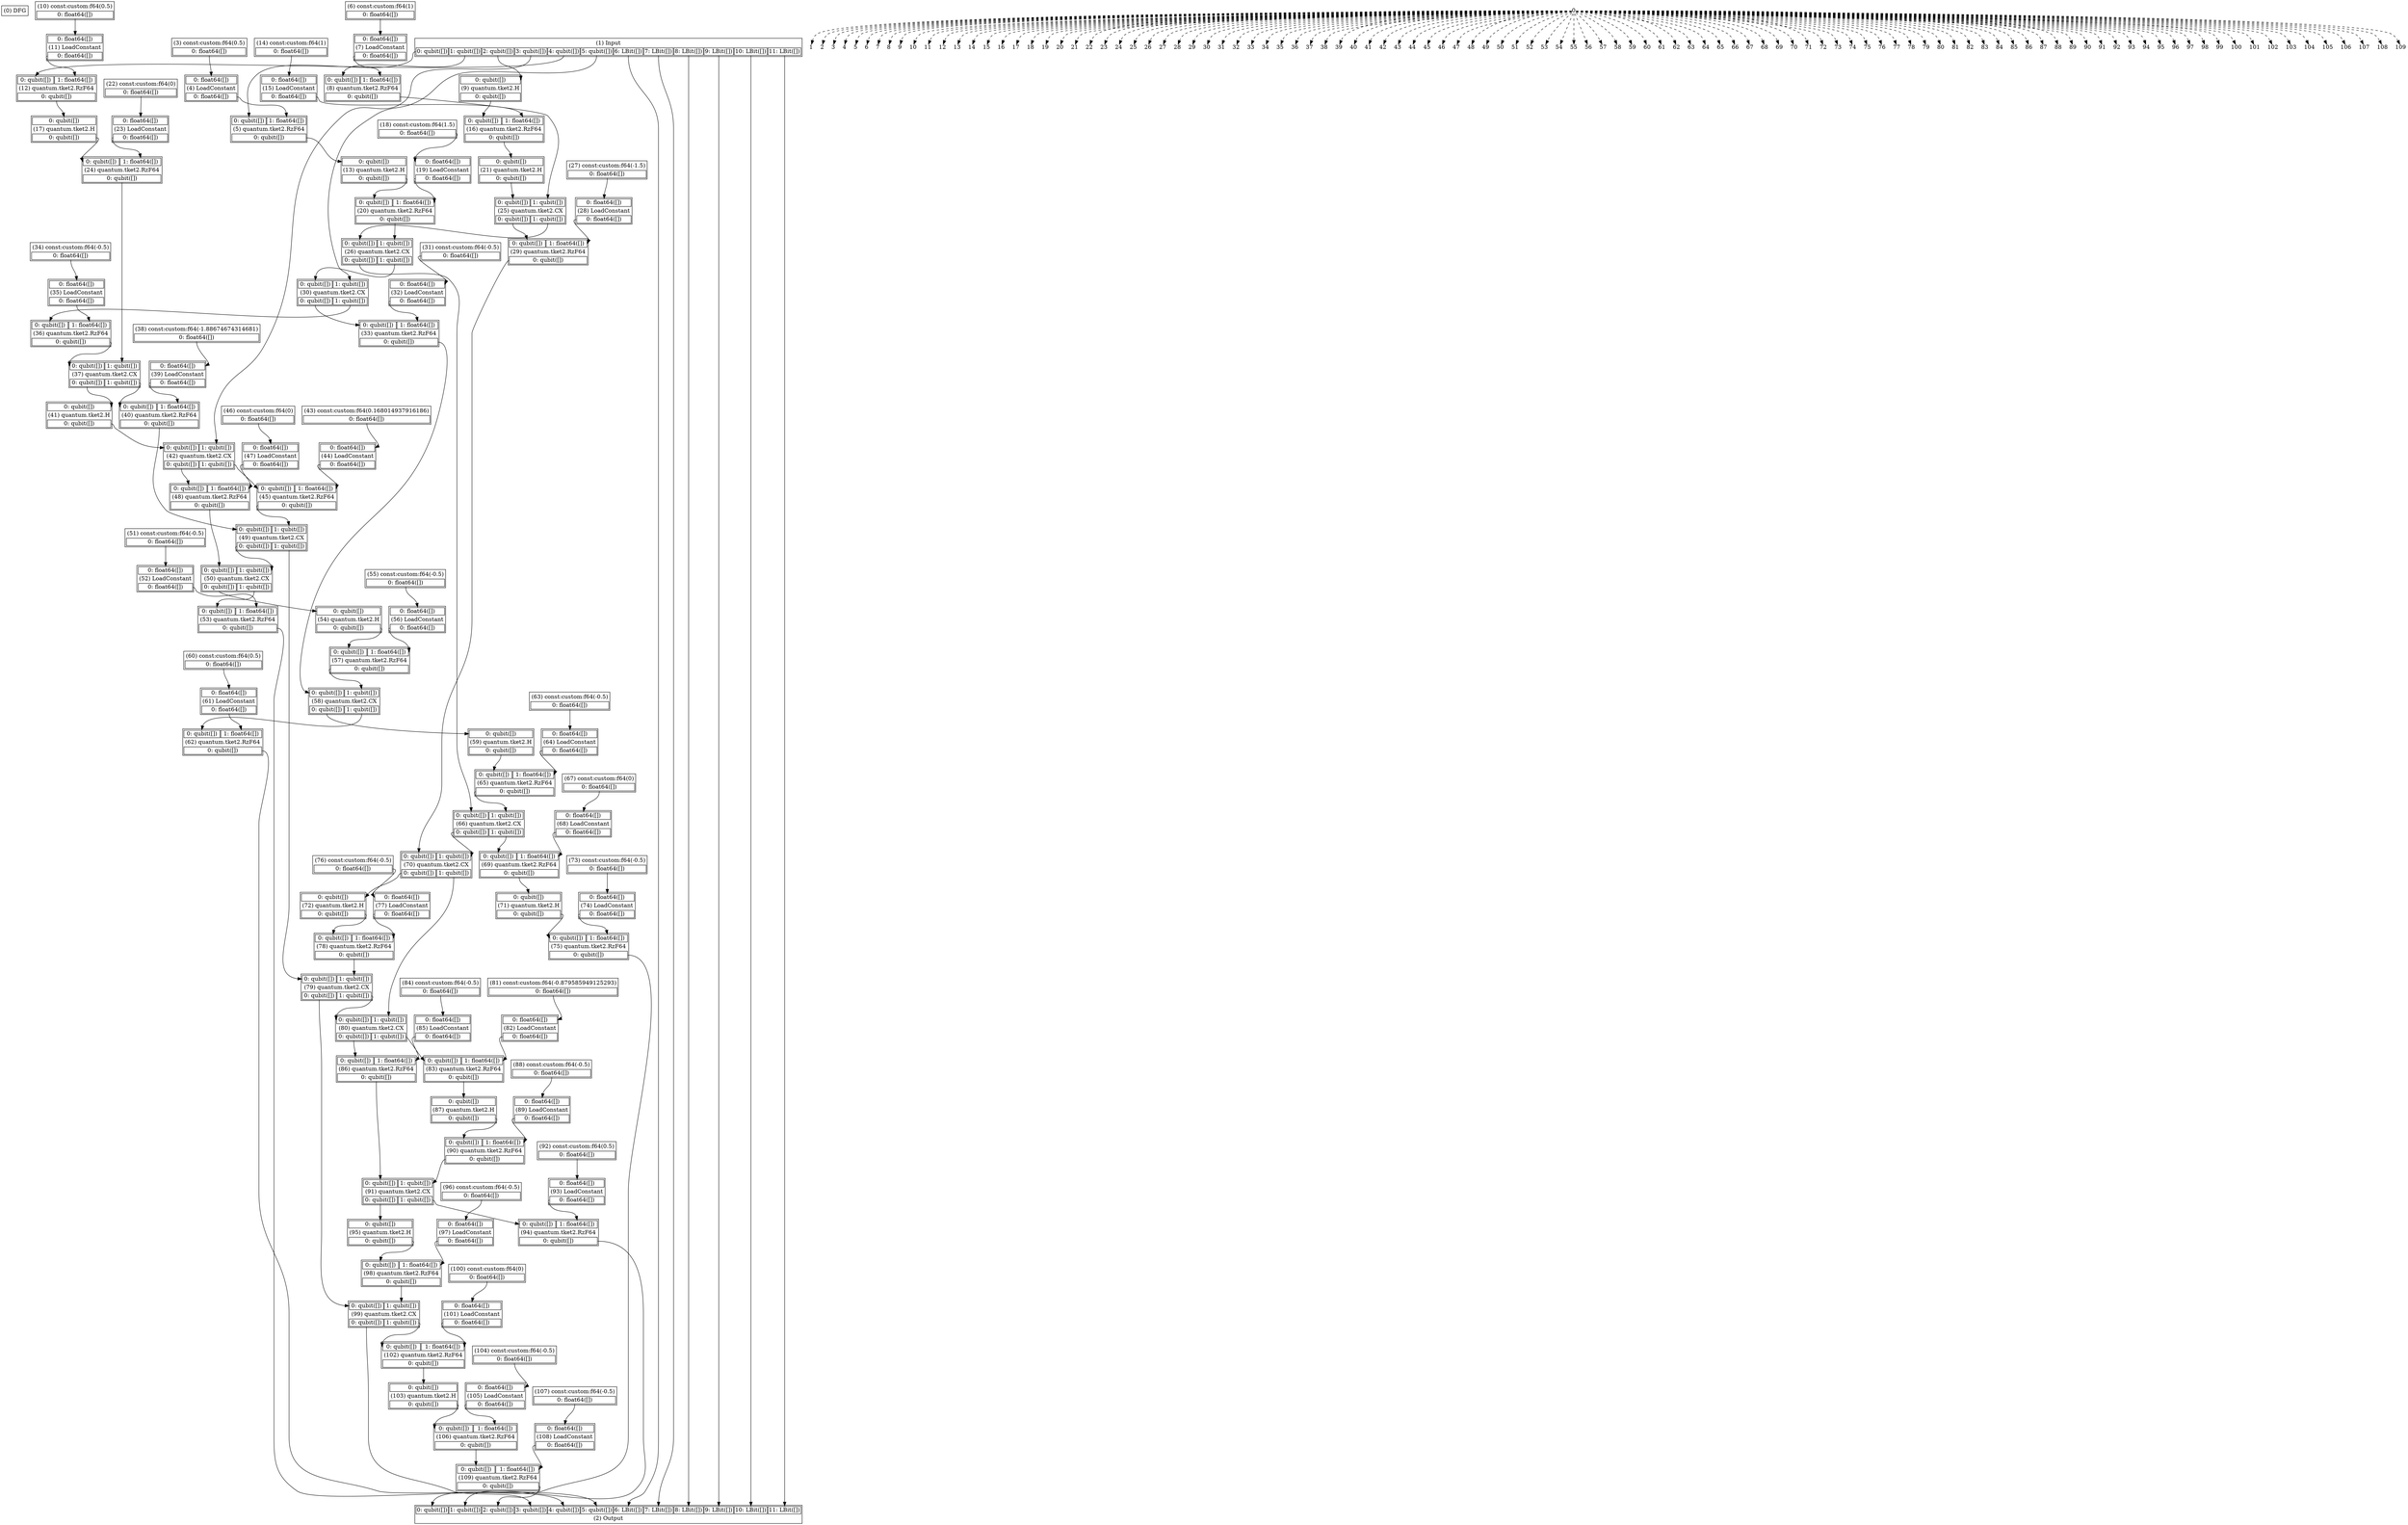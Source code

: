 digraph {
0 [shape=plain label=<<table border="1"><tr><td align="text" border="0" colspan="1">(0) DFG</td></tr></table>>]
1 [shape=plain label=<<table border="1"><tr><td align="text" border="0" colspan="12">(1) Input</td></tr><tr><td port="out0" align="text" colspan="1" cellpadding="1" >0: qubit([])</td><td port="out1" align="text" colspan="1" cellpadding="1" >1: qubit([])</td><td port="out2" align="text" colspan="1" cellpadding="1" >2: qubit([])</td><td port="out3" align="text" colspan="1" cellpadding="1" >3: qubit([])</td><td port="out4" align="text" colspan="1" cellpadding="1" >4: qubit([])</td><td port="out5" align="text" colspan="1" cellpadding="1" >5: qubit([])</td><td port="out6" align="text" colspan="1" cellpadding="1" >6: LBit([])</td><td port="out7" align="text" colspan="1" cellpadding="1" >7: LBit([])</td><td port="out8" align="text" colspan="1" cellpadding="1" >8: LBit([])</td><td port="out9" align="text" colspan="1" cellpadding="1" >9: LBit([])</td><td port="out10" align="text" colspan="1" cellpadding="1" >10: LBit([])</td><td port="out11" align="text" colspan="1" cellpadding="1" >11: LBit([])</td></tr></table>>]
1:out0 -> 5:in0 [style=""]
1:out1 -> 8:in0 [style=""]
1:out2 -> 9:in0 [style=""]
1:out3 -> 42:in1 [style=""]
1:out4 -> 12:in0 [style=""]
1:out5 -> 30:in1 [style=""]
1:out6 -> 2:in6 [style=""]
1:out7 -> 2:in7 [style=""]
1:out8 -> 2:in8 [style=""]
1:out9 -> 2:in9 [style=""]
1:out10 -> 2:in10 [style=""]
1:out11 -> 2:in11 [style=""]
2 [shape=plain label=<<table border="1"><tr><td port="in0" align="text" colspan="1" cellpadding="1" >0: qubit([])</td><td port="in1" align="text" colspan="1" cellpadding="1" >1: qubit([])</td><td port="in2" align="text" colspan="1" cellpadding="1" >2: qubit([])</td><td port="in3" align="text" colspan="1" cellpadding="1" >3: qubit([])</td><td port="in4" align="text" colspan="1" cellpadding="1" >4: qubit([])</td><td port="in5" align="text" colspan="1" cellpadding="1" >5: qubit([])</td><td port="in6" align="text" colspan="1" cellpadding="1" >6: LBit([])</td><td port="in7" align="text" colspan="1" cellpadding="1" >7: LBit([])</td><td port="in8" align="text" colspan="1" cellpadding="1" >8: LBit([])</td><td port="in9" align="text" colspan="1" cellpadding="1" >9: LBit([])</td><td port="in10" align="text" colspan="1" cellpadding="1" >10: LBit([])</td><td port="in11" align="text" colspan="1" cellpadding="1" >11: LBit([])</td></tr><tr><td align="text" border="0" colspan="12">(2) Output</td></tr></table>>]
3 [shape=plain label=<<table border="1"><tr><td align="text" border="0" colspan="1">(3) const:custom:f64(0.5)</td></tr><tr><td port="out0" align="text" colspan="1" cellpadding="1" >0: float64([])</td></tr></table>>]
3:out0 -> 4:in0 [style=""]
4 [shape=plain label=<<table border="1"><tr><td port="in0" align="text" colspan="1" cellpadding="1" >0: float64([])</td></tr><tr><td align="text" border="0" colspan="1">(4) LoadConstant</td></tr><tr><td port="out0" align="text" colspan="1" cellpadding="1" >0: float64([])</td></tr></table>>]
4:out0 -> 5:in1 [style=""]
5 [shape=plain label=<<table border="1"><tr><td port="in0" align="text" colspan="1" cellpadding="1" >0: qubit([])</td><td port="in1" align="text" colspan="1" cellpadding="1" >1: float64([])</td></tr><tr><td align="text" border="0" colspan="2">(5) quantum.tket2.RzF64</td></tr><tr><td port="out0" align="text" colspan="2" cellpadding="1" >0: qubit([])</td></tr></table>>]
5:out0 -> 13:in0 [style=""]
6 [shape=plain label=<<table border="1"><tr><td align="text" border="0" colspan="1">(6) const:custom:f64(1)</td></tr><tr><td port="out0" align="text" colspan="1" cellpadding="1" >0: float64([])</td></tr></table>>]
6:out0 -> 7:in0 [style=""]
7 [shape=plain label=<<table border="1"><tr><td port="in0" align="text" colspan="1" cellpadding="1" >0: float64([])</td></tr><tr><td align="text" border="0" colspan="1">(7) LoadConstant</td></tr><tr><td port="out0" align="text" colspan="1" cellpadding="1" >0: float64([])</td></tr></table>>]
7:out0 -> 8:in1 [style=""]
8 [shape=plain label=<<table border="1"><tr><td port="in0" align="text" colspan="1" cellpadding="1" >0: qubit([])</td><td port="in1" align="text" colspan="1" cellpadding="1" >1: float64([])</td></tr><tr><td align="text" border="0" colspan="2">(8) quantum.tket2.RzF64</td></tr><tr><td port="out0" align="text" colspan="2" cellpadding="1" >0: qubit([])</td></tr></table>>]
8:out0 -> 25:in1 [style=""]
9 [shape=plain label=<<table border="1"><tr><td port="in0" align="text" colspan="1" cellpadding="1" >0: qubit([])</td></tr><tr><td align="text" border="0" colspan="1">(9) quantum.tket2.H</td></tr><tr><td port="out0" align="text" colspan="1" cellpadding="1" >0: qubit([])</td></tr></table>>]
9:out0 -> 16:in0 [style=""]
10 [shape=plain label=<<table border="1"><tr><td align="text" border="0" colspan="1">(10) const:custom:f64(0.5)</td></tr><tr><td port="out0" align="text" colspan="1" cellpadding="1" >0: float64([])</td></tr></table>>]
10:out0 -> 11:in0 [style=""]
11 [shape=plain label=<<table border="1"><tr><td port="in0" align="text" colspan="1" cellpadding="1" >0: float64([])</td></tr><tr><td align="text" border="0" colspan="1">(11) LoadConstant</td></tr><tr><td port="out0" align="text" colspan="1" cellpadding="1" >0: float64([])</td></tr></table>>]
11:out0 -> 12:in1 [style=""]
12 [shape=plain label=<<table border="1"><tr><td port="in0" align="text" colspan="1" cellpadding="1" >0: qubit([])</td><td port="in1" align="text" colspan="1" cellpadding="1" >1: float64([])</td></tr><tr><td align="text" border="0" colspan="2">(12) quantum.tket2.RzF64</td></tr><tr><td port="out0" align="text" colspan="2" cellpadding="1" >0: qubit([])</td></tr></table>>]
12:out0 -> 17:in0 [style=""]
13 [shape=plain label=<<table border="1"><tr><td port="in0" align="text" colspan="1" cellpadding="1" >0: qubit([])</td></tr><tr><td align="text" border="0" colspan="1">(13) quantum.tket2.H</td></tr><tr><td port="out0" align="text" colspan="1" cellpadding="1" >0: qubit([])</td></tr></table>>]
13:out0 -> 20:in0 [style=""]
14 [shape=plain label=<<table border="1"><tr><td align="text" border="0" colspan="1">(14) const:custom:f64(1)</td></tr><tr><td port="out0" align="text" colspan="1" cellpadding="1" >0: float64([])</td></tr></table>>]
14:out0 -> 15:in0 [style=""]
15 [shape=plain label=<<table border="1"><tr><td port="in0" align="text" colspan="1" cellpadding="1" >0: float64([])</td></tr><tr><td align="text" border="0" colspan="1">(15) LoadConstant</td></tr><tr><td port="out0" align="text" colspan="1" cellpadding="1" >0: float64([])</td></tr></table>>]
15:out0 -> 16:in1 [style=""]
16 [shape=plain label=<<table border="1"><tr><td port="in0" align="text" colspan="1" cellpadding="1" >0: qubit([])</td><td port="in1" align="text" colspan="1" cellpadding="1" >1: float64([])</td></tr><tr><td align="text" border="0" colspan="2">(16) quantum.tket2.RzF64</td></tr><tr><td port="out0" align="text" colspan="2" cellpadding="1" >0: qubit([])</td></tr></table>>]
16:out0 -> 21:in0 [style=""]
17 [shape=plain label=<<table border="1"><tr><td port="in0" align="text" colspan="1" cellpadding="1" >0: qubit([])</td></tr><tr><td align="text" border="0" colspan="1">(17) quantum.tket2.H</td></tr><tr><td port="out0" align="text" colspan="1" cellpadding="1" >0: qubit([])</td></tr></table>>]
17:out0 -> 24:in0 [style=""]
18 [shape=plain label=<<table border="1"><tr><td align="text" border="0" colspan="1">(18) const:custom:f64(1.5)</td></tr><tr><td port="out0" align="text" colspan="1" cellpadding="1" >0: float64([])</td></tr></table>>]
18:out0 -> 19:in0 [style=""]
19 [shape=plain label=<<table border="1"><tr><td port="in0" align="text" colspan="1" cellpadding="1" >0: float64([])</td></tr><tr><td align="text" border="0" colspan="1">(19) LoadConstant</td></tr><tr><td port="out0" align="text" colspan="1" cellpadding="1" >0: float64([])</td></tr></table>>]
19:out0 -> 20:in1 [style=""]
20 [shape=plain label=<<table border="1"><tr><td port="in0" align="text" colspan="1" cellpadding="1" >0: qubit([])</td><td port="in1" align="text" colspan="1" cellpadding="1" >1: float64([])</td></tr><tr><td align="text" border="0" colspan="2">(20) quantum.tket2.RzF64</td></tr><tr><td port="out0" align="text" colspan="2" cellpadding="1" >0: qubit([])</td></tr></table>>]
20:out0 -> 26:in1 [style=""]
21 [shape=plain label=<<table border="1"><tr><td port="in0" align="text" colspan="1" cellpadding="1" >0: qubit([])</td></tr><tr><td align="text" border="0" colspan="1">(21) quantum.tket2.H</td></tr><tr><td port="out0" align="text" colspan="1" cellpadding="1" >0: qubit([])</td></tr></table>>]
21:out0 -> 25:in0 [style=""]
22 [shape=plain label=<<table border="1"><tr><td align="text" border="0" colspan="1">(22) const:custom:f64(0)</td></tr><tr><td port="out0" align="text" colspan="1" cellpadding="1" >0: float64([])</td></tr></table>>]
22:out0 -> 23:in0 [style=""]
23 [shape=plain label=<<table border="1"><tr><td port="in0" align="text" colspan="1" cellpadding="1" >0: float64([])</td></tr><tr><td align="text" border="0" colspan="1">(23) LoadConstant</td></tr><tr><td port="out0" align="text" colspan="1" cellpadding="1" >0: float64([])</td></tr></table>>]
23:out0 -> 24:in1 [style=""]
24 [shape=plain label=<<table border="1"><tr><td port="in0" align="text" colspan="1" cellpadding="1" >0: qubit([])</td><td port="in1" align="text" colspan="1" cellpadding="1" >1: float64([])</td></tr><tr><td align="text" border="0" colspan="2">(24) quantum.tket2.RzF64</td></tr><tr><td port="out0" align="text" colspan="2" cellpadding="1" >0: qubit([])</td></tr></table>>]
24:out0 -> 37:in1 [style=""]
25 [shape=plain label=<<table border="1"><tr><td port="in0" align="text" colspan="2" cellpadding="1" >0: qubit([])</td><td port="in1" align="text" colspan="2" cellpadding="1" >1: qubit([])</td></tr><tr><td align="text" border="0" colspan="4">(25) quantum.tket2.CX</td></tr><tr><td port="out0" align="text" colspan="2" cellpadding="1" >0: qubit([])</td><td port="out1" align="text" colspan="2" cellpadding="1" >1: qubit([])</td></tr></table>>]
25:out0 -> 29:in0 [style=""]
25:out1 -> 26:in0 [style=""]
26 [shape=plain label=<<table border="1"><tr><td port="in0" align="text" colspan="2" cellpadding="1" >0: qubit([])</td><td port="in1" align="text" colspan="2" cellpadding="1" >1: qubit([])</td></tr><tr><td align="text" border="0" colspan="4">(26) quantum.tket2.CX</td></tr><tr><td port="out0" align="text" colspan="2" cellpadding="1" >0: qubit([])</td><td port="out1" align="text" colspan="2" cellpadding="1" >1: qubit([])</td></tr></table>>]
26:out0 -> 66:in0 [style=""]
26:out1 -> 30:in0 [style=""]
27 [shape=plain label=<<table border="1"><tr><td align="text" border="0" colspan="1">(27) const:custom:f64(-1.5)</td></tr><tr><td port="out0" align="text" colspan="1" cellpadding="1" >0: float64([])</td></tr></table>>]
27:out0 -> 28:in0 [style=""]
28 [shape=plain label=<<table border="1"><tr><td port="in0" align="text" colspan="1" cellpadding="1" >0: float64([])</td></tr><tr><td align="text" border="0" colspan="1">(28) LoadConstant</td></tr><tr><td port="out0" align="text" colspan="1" cellpadding="1" >0: float64([])</td></tr></table>>]
28:out0 -> 29:in1 [style=""]
29 [shape=plain label=<<table border="1"><tr><td port="in0" align="text" colspan="1" cellpadding="1" >0: qubit([])</td><td port="in1" align="text" colspan="1" cellpadding="1" >1: float64([])</td></tr><tr><td align="text" border="0" colspan="2">(29) quantum.tket2.RzF64</td></tr><tr><td port="out0" align="text" colspan="2" cellpadding="1" >0: qubit([])</td></tr></table>>]
29:out0 -> 70:in0 [style=""]
30 [shape=plain label=<<table border="1"><tr><td port="in0" align="text" colspan="2" cellpadding="1" >0: qubit([])</td><td port="in1" align="text" colspan="2" cellpadding="1" >1: qubit([])</td></tr><tr><td align="text" border="0" colspan="4">(30) quantum.tket2.CX</td></tr><tr><td port="out0" align="text" colspan="2" cellpadding="1" >0: qubit([])</td><td port="out1" align="text" colspan="2" cellpadding="1" >1: qubit([])</td></tr></table>>]
30:out0 -> 33:in0 [style=""]
30:out1 -> 36:in0 [style=""]
31 [shape=plain label=<<table border="1"><tr><td align="text" border="0" colspan="1">(31) const:custom:f64(-0.5)</td></tr><tr><td port="out0" align="text" colspan="1" cellpadding="1" >0: float64([])</td></tr></table>>]
31:out0 -> 32:in0 [style=""]
32 [shape=plain label=<<table border="1"><tr><td port="in0" align="text" colspan="1" cellpadding="1" >0: float64([])</td></tr><tr><td align="text" border="0" colspan="1">(32) LoadConstant</td></tr><tr><td port="out0" align="text" colspan="1" cellpadding="1" >0: float64([])</td></tr></table>>]
32:out0 -> 33:in1 [style=""]
33 [shape=plain label=<<table border="1"><tr><td port="in0" align="text" colspan="1" cellpadding="1" >0: qubit([])</td><td port="in1" align="text" colspan="1" cellpadding="1" >1: float64([])</td></tr><tr><td align="text" border="0" colspan="2">(33) quantum.tket2.RzF64</td></tr><tr><td port="out0" align="text" colspan="2" cellpadding="1" >0: qubit([])</td></tr></table>>]
33:out0 -> 58:in0 [style=""]
34 [shape=plain label=<<table border="1"><tr><td align="text" border="0" colspan="1">(34) const:custom:f64(-0.5)</td></tr><tr><td port="out0" align="text" colspan="1" cellpadding="1" >0: float64([])</td></tr></table>>]
34:out0 -> 35:in0 [style=""]
35 [shape=plain label=<<table border="1"><tr><td port="in0" align="text" colspan="1" cellpadding="1" >0: float64([])</td></tr><tr><td align="text" border="0" colspan="1">(35) LoadConstant</td></tr><tr><td port="out0" align="text" colspan="1" cellpadding="1" >0: float64([])</td></tr></table>>]
35:out0 -> 36:in1 [style=""]
36 [shape=plain label=<<table border="1"><tr><td port="in0" align="text" colspan="1" cellpadding="1" >0: qubit([])</td><td port="in1" align="text" colspan="1" cellpadding="1" >1: float64([])</td></tr><tr><td align="text" border="0" colspan="2">(36) quantum.tket2.RzF64</td></tr><tr><td port="out0" align="text" colspan="2" cellpadding="1" >0: qubit([])</td></tr></table>>]
36:out0 -> 37:in0 [style=""]
37 [shape=plain label=<<table border="1"><tr><td port="in0" align="text" colspan="2" cellpadding="1" >0: qubit([])</td><td port="in1" align="text" colspan="2" cellpadding="1" >1: qubit([])</td></tr><tr><td align="text" border="0" colspan="4">(37) quantum.tket2.CX</td></tr><tr><td port="out0" align="text" colspan="2" cellpadding="1" >0: qubit([])</td><td port="out1" align="text" colspan="2" cellpadding="1" >1: qubit([])</td></tr></table>>]
37:out0 -> 41:in0 [style=""]
37:out1 -> 40:in0 [style=""]
38 [shape=plain label=<<table border="1"><tr><td align="text" border="0" colspan="1">(38) const:custom:f64(-1.88674674314681)</td></tr><tr><td port="out0" align="text" colspan="1" cellpadding="1" >0: float64([])</td></tr></table>>]
38:out0 -> 39:in0 [style=""]
39 [shape=plain label=<<table border="1"><tr><td port="in0" align="text" colspan="1" cellpadding="1" >0: float64([])</td></tr><tr><td align="text" border="0" colspan="1">(39) LoadConstant</td></tr><tr><td port="out0" align="text" colspan="1" cellpadding="1" >0: float64([])</td></tr></table>>]
39:out0 -> 40:in1 [style=""]
40 [shape=plain label=<<table border="1"><tr><td port="in0" align="text" colspan="1" cellpadding="1" >0: qubit([])</td><td port="in1" align="text" colspan="1" cellpadding="1" >1: float64([])</td></tr><tr><td align="text" border="0" colspan="2">(40) quantum.tket2.RzF64</td></tr><tr><td port="out0" align="text" colspan="2" cellpadding="1" >0: qubit([])</td></tr></table>>]
40:out0 -> 49:in0 [style=""]
41 [shape=plain label=<<table border="1"><tr><td port="in0" align="text" colspan="1" cellpadding="1" >0: qubit([])</td></tr><tr><td align="text" border="0" colspan="1">(41) quantum.tket2.H</td></tr><tr><td port="out0" align="text" colspan="1" cellpadding="1" >0: qubit([])</td></tr></table>>]
41:out0 -> 42:in0 [style=""]
42 [shape=plain label=<<table border="1"><tr><td port="in0" align="text" colspan="2" cellpadding="1" >0: qubit([])</td><td port="in1" align="text" colspan="2" cellpadding="1" >1: qubit([])</td></tr><tr><td align="text" border="0" colspan="4">(42) quantum.tket2.CX</td></tr><tr><td port="out0" align="text" colspan="2" cellpadding="1" >0: qubit([])</td><td port="out1" align="text" colspan="2" cellpadding="1" >1: qubit([])</td></tr></table>>]
42:out0 -> 48:in0 [style=""]
42:out1 -> 45:in0 [style=""]
43 [shape=plain label=<<table border="1"><tr><td align="text" border="0" colspan="1">(43) const:custom:f64(0.168014937916186)</td></tr><tr><td port="out0" align="text" colspan="1" cellpadding="1" >0: float64([])</td></tr></table>>]
43:out0 -> 44:in0 [style=""]
44 [shape=plain label=<<table border="1"><tr><td port="in0" align="text" colspan="1" cellpadding="1" >0: float64([])</td></tr><tr><td align="text" border="0" colspan="1">(44) LoadConstant</td></tr><tr><td port="out0" align="text" colspan="1" cellpadding="1" >0: float64([])</td></tr></table>>]
44:out0 -> 45:in1 [style=""]
45 [shape=plain label=<<table border="1"><tr><td port="in0" align="text" colspan="1" cellpadding="1" >0: qubit([])</td><td port="in1" align="text" colspan="1" cellpadding="1" >1: float64([])</td></tr><tr><td align="text" border="0" colspan="2">(45) quantum.tket2.RzF64</td></tr><tr><td port="out0" align="text" colspan="2" cellpadding="1" >0: qubit([])</td></tr></table>>]
45:out0 -> 49:in1 [style=""]
46 [shape=plain label=<<table border="1"><tr><td align="text" border="0" colspan="1">(46) const:custom:f64(0)</td></tr><tr><td port="out0" align="text" colspan="1" cellpadding="1" >0: float64([])</td></tr></table>>]
46:out0 -> 47:in0 [style=""]
47 [shape=plain label=<<table border="1"><tr><td port="in0" align="text" colspan="1" cellpadding="1" >0: float64([])</td></tr><tr><td align="text" border="0" colspan="1">(47) LoadConstant</td></tr><tr><td port="out0" align="text" colspan="1" cellpadding="1" >0: float64([])</td></tr></table>>]
47:out0 -> 48:in1 [style=""]
48 [shape=plain label=<<table border="1"><tr><td port="in0" align="text" colspan="1" cellpadding="1" >0: qubit([])</td><td port="in1" align="text" colspan="1" cellpadding="1" >1: float64([])</td></tr><tr><td align="text" border="0" colspan="2">(48) quantum.tket2.RzF64</td></tr><tr><td port="out0" align="text" colspan="2" cellpadding="1" >0: qubit([])</td></tr></table>>]
48:out0 -> 50:in0 [style=""]
49 [shape=plain label=<<table border="1"><tr><td port="in0" align="text" colspan="2" cellpadding="1" >0: qubit([])</td><td port="in1" align="text" colspan="2" cellpadding="1" >1: qubit([])</td></tr><tr><td align="text" border="0" colspan="4">(49) quantum.tket2.CX</td></tr><tr><td port="out0" align="text" colspan="2" cellpadding="1" >0: qubit([])</td><td port="out1" align="text" colspan="2" cellpadding="1" >1: qubit([])</td></tr></table>>]
49:out0 -> 50:in1 [style=""]
49:out1 -> 79:in0 [style=""]
50 [shape=plain label=<<table border="1"><tr><td port="in0" align="text" colspan="2" cellpadding="1" >0: qubit([])</td><td port="in1" align="text" colspan="2" cellpadding="1" >1: qubit([])</td></tr><tr><td align="text" border="0" colspan="4">(50) quantum.tket2.CX</td></tr><tr><td port="out0" align="text" colspan="2" cellpadding="1" >0: qubit([])</td><td port="out1" align="text" colspan="2" cellpadding="1" >1: qubit([])</td></tr></table>>]
50:out0 -> 54:in0 [style=""]
50:out1 -> 53:in0 [style=""]
51 [shape=plain label=<<table border="1"><tr><td align="text" border="0" colspan="1">(51) const:custom:f64(-0.5)</td></tr><tr><td port="out0" align="text" colspan="1" cellpadding="1" >0: float64([])</td></tr></table>>]
51:out0 -> 52:in0 [style=""]
52 [shape=plain label=<<table border="1"><tr><td port="in0" align="text" colspan="1" cellpadding="1" >0: float64([])</td></tr><tr><td align="text" border="0" colspan="1">(52) LoadConstant</td></tr><tr><td port="out0" align="text" colspan="1" cellpadding="1" >0: float64([])</td></tr></table>>]
52:out0 -> 53:in1 [style=""]
53 [shape=plain label=<<table border="1"><tr><td port="in0" align="text" colspan="1" cellpadding="1" >0: qubit([])</td><td port="in1" align="text" colspan="1" cellpadding="1" >1: float64([])</td></tr><tr><td align="text" border="0" colspan="2">(53) quantum.tket2.RzF64</td></tr><tr><td port="out0" align="text" colspan="2" cellpadding="1" >0: qubit([])</td></tr></table>>]
53:out0 -> 2:in4 [style=""]
54 [shape=plain label=<<table border="1"><tr><td port="in0" align="text" colspan="1" cellpadding="1" >0: qubit([])</td></tr><tr><td align="text" border="0" colspan="1">(54) quantum.tket2.H</td></tr><tr><td port="out0" align="text" colspan="1" cellpadding="1" >0: qubit([])</td></tr></table>>]
54:out0 -> 57:in0 [style=""]
55 [shape=plain label=<<table border="1"><tr><td align="text" border="0" colspan="1">(55) const:custom:f64(-0.5)</td></tr><tr><td port="out0" align="text" colspan="1" cellpadding="1" >0: float64([])</td></tr></table>>]
55:out0 -> 56:in0 [style=""]
56 [shape=plain label=<<table border="1"><tr><td port="in0" align="text" colspan="1" cellpadding="1" >0: float64([])</td></tr><tr><td align="text" border="0" colspan="1">(56) LoadConstant</td></tr><tr><td port="out0" align="text" colspan="1" cellpadding="1" >0: float64([])</td></tr></table>>]
56:out0 -> 57:in1 [style=""]
57 [shape=plain label=<<table border="1"><tr><td port="in0" align="text" colspan="1" cellpadding="1" >0: qubit([])</td><td port="in1" align="text" colspan="1" cellpadding="1" >1: float64([])</td></tr><tr><td align="text" border="0" colspan="2">(57) quantum.tket2.RzF64</td></tr><tr><td port="out0" align="text" colspan="2" cellpadding="1" >0: qubit([])</td></tr></table>>]
57:out0 -> 58:in1 [style=""]
58 [shape=plain label=<<table border="1"><tr><td port="in0" align="text" colspan="2" cellpadding="1" >0: qubit([])</td><td port="in1" align="text" colspan="2" cellpadding="1" >1: qubit([])</td></tr><tr><td align="text" border="0" colspan="4">(58) quantum.tket2.CX</td></tr><tr><td port="out0" align="text" colspan="2" cellpadding="1" >0: qubit([])</td><td port="out1" align="text" colspan="2" cellpadding="1" >1: qubit([])</td></tr></table>>]
58:out0 -> 59:in0 [style=""]
58:out1 -> 62:in0 [style=""]
59 [shape=plain label=<<table border="1"><tr><td port="in0" align="text" colspan="1" cellpadding="1" >0: qubit([])</td></tr><tr><td align="text" border="0" colspan="1">(59) quantum.tket2.H</td></tr><tr><td port="out0" align="text" colspan="1" cellpadding="1" >0: qubit([])</td></tr></table>>]
59:out0 -> 65:in0 [style=""]
60 [shape=plain label=<<table border="1"><tr><td align="text" border="0" colspan="1">(60) const:custom:f64(0.5)</td></tr><tr><td port="out0" align="text" colspan="1" cellpadding="1" >0: float64([])</td></tr></table>>]
60:out0 -> 61:in0 [style=""]
61 [shape=plain label=<<table border="1"><tr><td port="in0" align="text" colspan="1" cellpadding="1" >0: float64([])</td></tr><tr><td align="text" border="0" colspan="1">(61) LoadConstant</td></tr><tr><td port="out0" align="text" colspan="1" cellpadding="1" >0: float64([])</td></tr></table>>]
61:out0 -> 62:in1 [style=""]
62 [shape=plain label=<<table border="1"><tr><td port="in0" align="text" colspan="1" cellpadding="1" >0: qubit([])</td><td port="in1" align="text" colspan="1" cellpadding="1" >1: float64([])</td></tr><tr><td align="text" border="0" colspan="2">(62) quantum.tket2.RzF64</td></tr><tr><td port="out0" align="text" colspan="2" cellpadding="1" >0: qubit([])</td></tr></table>>]
62:out0 -> 2:in5 [style=""]
63 [shape=plain label=<<table border="1"><tr><td align="text" border="0" colspan="1">(63) const:custom:f64(-0.5)</td></tr><tr><td port="out0" align="text" colspan="1" cellpadding="1" >0: float64([])</td></tr></table>>]
63:out0 -> 64:in0 [style=""]
64 [shape=plain label=<<table border="1"><tr><td port="in0" align="text" colspan="1" cellpadding="1" >0: float64([])</td></tr><tr><td align="text" border="0" colspan="1">(64) LoadConstant</td></tr><tr><td port="out0" align="text" colspan="1" cellpadding="1" >0: float64([])</td></tr></table>>]
64:out0 -> 65:in1 [style=""]
65 [shape=plain label=<<table border="1"><tr><td port="in0" align="text" colspan="1" cellpadding="1" >0: qubit([])</td><td port="in1" align="text" colspan="1" cellpadding="1" >1: float64([])</td></tr><tr><td align="text" border="0" colspan="2">(65) quantum.tket2.RzF64</td></tr><tr><td port="out0" align="text" colspan="2" cellpadding="1" >0: qubit([])</td></tr></table>>]
65:out0 -> 66:in1 [style=""]
66 [shape=plain label=<<table border="1"><tr><td port="in0" align="text" colspan="2" cellpadding="1" >0: qubit([])</td><td port="in1" align="text" colspan="2" cellpadding="1" >1: qubit([])</td></tr><tr><td align="text" border="0" colspan="4">(66) quantum.tket2.CX</td></tr><tr><td port="out0" align="text" colspan="2" cellpadding="1" >0: qubit([])</td><td port="out1" align="text" colspan="2" cellpadding="1" >1: qubit([])</td></tr></table>>]
66:out0 -> 70:in1 [style=""]
66:out1 -> 69:in0 [style=""]
67 [shape=plain label=<<table border="1"><tr><td align="text" border="0" colspan="1">(67) const:custom:f64(0)</td></tr><tr><td port="out0" align="text" colspan="1" cellpadding="1" >0: float64([])</td></tr></table>>]
67:out0 -> 68:in0 [style=""]
68 [shape=plain label=<<table border="1"><tr><td port="in0" align="text" colspan="1" cellpadding="1" >0: float64([])</td></tr><tr><td align="text" border="0" colspan="1">(68) LoadConstant</td></tr><tr><td port="out0" align="text" colspan="1" cellpadding="1" >0: float64([])</td></tr></table>>]
68:out0 -> 69:in1 [style=""]
69 [shape=plain label=<<table border="1"><tr><td port="in0" align="text" colspan="1" cellpadding="1" >0: qubit([])</td><td port="in1" align="text" colspan="1" cellpadding="1" >1: float64([])</td></tr><tr><td align="text" border="0" colspan="2">(69) quantum.tket2.RzF64</td></tr><tr><td port="out0" align="text" colspan="2" cellpadding="1" >0: qubit([])</td></tr></table>>]
69:out0 -> 71:in0 [style=""]
70 [shape=plain label=<<table border="1"><tr><td port="in0" align="text" colspan="2" cellpadding="1" >0: qubit([])</td><td port="in1" align="text" colspan="2" cellpadding="1" >1: qubit([])</td></tr><tr><td align="text" border="0" colspan="4">(70) quantum.tket2.CX</td></tr><tr><td port="out0" align="text" colspan="2" cellpadding="1" >0: qubit([])</td><td port="out1" align="text" colspan="2" cellpadding="1" >1: qubit([])</td></tr></table>>]
70:out0 -> 72:in0 [style=""]
70:out1 -> 80:in1 [style=""]
71 [shape=plain label=<<table border="1"><tr><td port="in0" align="text" colspan="1" cellpadding="1" >0: qubit([])</td></tr><tr><td align="text" border="0" colspan="1">(71) quantum.tket2.H</td></tr><tr><td port="out0" align="text" colspan="1" cellpadding="1" >0: qubit([])</td></tr></table>>]
71:out0 -> 75:in0 [style=""]
72 [shape=plain label=<<table border="1"><tr><td port="in0" align="text" colspan="1" cellpadding="1" >0: qubit([])</td></tr><tr><td align="text" border="0" colspan="1">(72) quantum.tket2.H</td></tr><tr><td port="out0" align="text" colspan="1" cellpadding="1" >0: qubit([])</td></tr></table>>]
72:out0 -> 78:in0 [style=""]
73 [shape=plain label=<<table border="1"><tr><td align="text" border="0" colspan="1">(73) const:custom:f64(-0.5)</td></tr><tr><td port="out0" align="text" colspan="1" cellpadding="1" >0: float64([])</td></tr></table>>]
73:out0 -> 74:in0 [style=""]
74 [shape=plain label=<<table border="1"><tr><td port="in0" align="text" colspan="1" cellpadding="1" >0: float64([])</td></tr><tr><td align="text" border="0" colspan="1">(74) LoadConstant</td></tr><tr><td port="out0" align="text" colspan="1" cellpadding="1" >0: float64([])</td></tr></table>>]
74:out0 -> 75:in1 [style=""]
75 [shape=plain label=<<table border="1"><tr><td port="in0" align="text" colspan="1" cellpadding="1" >0: qubit([])</td><td port="in1" align="text" colspan="1" cellpadding="1" >1: float64([])</td></tr><tr><td align="text" border="0" colspan="2">(75) quantum.tket2.RzF64</td></tr><tr><td port="out0" align="text" colspan="2" cellpadding="1" >0: qubit([])</td></tr></table>>]
75:out0 -> 2:in0 [style=""]
76 [shape=plain label=<<table border="1"><tr><td align="text" border="0" colspan="1">(76) const:custom:f64(-0.5)</td></tr><tr><td port="out0" align="text" colspan="1" cellpadding="1" >0: float64([])</td></tr></table>>]
76:out0 -> 77:in0 [style=""]
77 [shape=plain label=<<table border="1"><tr><td port="in0" align="text" colspan="1" cellpadding="1" >0: float64([])</td></tr><tr><td align="text" border="0" colspan="1">(77) LoadConstant</td></tr><tr><td port="out0" align="text" colspan="1" cellpadding="1" >0: float64([])</td></tr></table>>]
77:out0 -> 78:in1 [style=""]
78 [shape=plain label=<<table border="1"><tr><td port="in0" align="text" colspan="1" cellpadding="1" >0: qubit([])</td><td port="in1" align="text" colspan="1" cellpadding="1" >1: float64([])</td></tr><tr><td align="text" border="0" colspan="2">(78) quantum.tket2.RzF64</td></tr><tr><td port="out0" align="text" colspan="2" cellpadding="1" >0: qubit([])</td></tr></table>>]
78:out0 -> 79:in1 [style=""]
79 [shape=plain label=<<table border="1"><tr><td port="in0" align="text" colspan="2" cellpadding="1" >0: qubit([])</td><td port="in1" align="text" colspan="2" cellpadding="1" >1: qubit([])</td></tr><tr><td align="text" border="0" colspan="4">(79) quantum.tket2.CX</td></tr><tr><td port="out0" align="text" colspan="2" cellpadding="1" >0: qubit([])</td><td port="out1" align="text" colspan="2" cellpadding="1" >1: qubit([])</td></tr></table>>]
79:out0 -> 99:in0 [style=""]
79:out1 -> 80:in0 [style=""]
80 [shape=plain label=<<table border="1"><tr><td port="in0" align="text" colspan="2" cellpadding="1" >0: qubit([])</td><td port="in1" align="text" colspan="2" cellpadding="1" >1: qubit([])</td></tr><tr><td align="text" border="0" colspan="4">(80) quantum.tket2.CX</td></tr><tr><td port="out0" align="text" colspan="2" cellpadding="1" >0: qubit([])</td><td port="out1" align="text" colspan="2" cellpadding="1" >1: qubit([])</td></tr></table>>]
80:out0 -> 86:in0 [style=""]
80:out1 -> 83:in0 [style=""]
81 [shape=plain label=<<table border="1"><tr><td align="text" border="0" colspan="1">(81) const:custom:f64(-0.879585949125293)</td></tr><tr><td port="out0" align="text" colspan="1" cellpadding="1" >0: float64([])</td></tr></table>>]
81:out0 -> 82:in0 [style=""]
82 [shape=plain label=<<table border="1"><tr><td port="in0" align="text" colspan="1" cellpadding="1" >0: float64([])</td></tr><tr><td align="text" border="0" colspan="1">(82) LoadConstant</td></tr><tr><td port="out0" align="text" colspan="1" cellpadding="1" >0: float64([])</td></tr></table>>]
82:out0 -> 83:in1 [style=""]
83 [shape=plain label=<<table border="1"><tr><td port="in0" align="text" colspan="1" cellpadding="1" >0: qubit([])</td><td port="in1" align="text" colspan="1" cellpadding="1" >1: float64([])</td></tr><tr><td align="text" border="0" colspan="2">(83) quantum.tket2.RzF64</td></tr><tr><td port="out0" align="text" colspan="2" cellpadding="1" >0: qubit([])</td></tr></table>>]
83:out0 -> 87:in0 [style=""]
84 [shape=plain label=<<table border="1"><tr><td align="text" border="0" colspan="1">(84) const:custom:f64(-0.5)</td></tr><tr><td port="out0" align="text" colspan="1" cellpadding="1" >0: float64([])</td></tr></table>>]
84:out0 -> 85:in0 [style=""]
85 [shape=plain label=<<table border="1"><tr><td port="in0" align="text" colspan="1" cellpadding="1" >0: float64([])</td></tr><tr><td align="text" border="0" colspan="1">(85) LoadConstant</td></tr><tr><td port="out0" align="text" colspan="1" cellpadding="1" >0: float64([])</td></tr></table>>]
85:out0 -> 86:in1 [style=""]
86 [shape=plain label=<<table border="1"><tr><td port="in0" align="text" colspan="1" cellpadding="1" >0: qubit([])</td><td port="in1" align="text" colspan="1" cellpadding="1" >1: float64([])</td></tr><tr><td align="text" border="0" colspan="2">(86) quantum.tket2.RzF64</td></tr><tr><td port="out0" align="text" colspan="2" cellpadding="1" >0: qubit([])</td></tr></table>>]
86:out0 -> 91:in0 [style=""]
87 [shape=plain label=<<table border="1"><tr><td port="in0" align="text" colspan="1" cellpadding="1" >0: qubit([])</td></tr><tr><td align="text" border="0" colspan="1">(87) quantum.tket2.H</td></tr><tr><td port="out0" align="text" colspan="1" cellpadding="1" >0: qubit([])</td></tr></table>>]
87:out0 -> 90:in0 [style=""]
88 [shape=plain label=<<table border="1"><tr><td align="text" border="0" colspan="1">(88) const:custom:f64(-0.5)</td></tr><tr><td port="out0" align="text" colspan="1" cellpadding="1" >0: float64([])</td></tr></table>>]
88:out0 -> 89:in0 [style=""]
89 [shape=plain label=<<table border="1"><tr><td port="in0" align="text" colspan="1" cellpadding="1" >0: float64([])</td></tr><tr><td align="text" border="0" colspan="1">(89) LoadConstant</td></tr><tr><td port="out0" align="text" colspan="1" cellpadding="1" >0: float64([])</td></tr></table>>]
89:out0 -> 90:in1 [style=""]
90 [shape=plain label=<<table border="1"><tr><td port="in0" align="text" colspan="1" cellpadding="1" >0: qubit([])</td><td port="in1" align="text" colspan="1" cellpadding="1" >1: float64([])</td></tr><tr><td align="text" border="0" colspan="2">(90) quantum.tket2.RzF64</td></tr><tr><td port="out0" align="text" colspan="2" cellpadding="1" >0: qubit([])</td></tr></table>>]
90:out0 -> 91:in1 [style=""]
91 [shape=plain label=<<table border="1"><tr><td port="in0" align="text" colspan="2" cellpadding="1" >0: qubit([])</td><td port="in1" align="text" colspan="2" cellpadding="1" >1: qubit([])</td></tr><tr><td align="text" border="0" colspan="4">(91) quantum.tket2.CX</td></tr><tr><td port="out0" align="text" colspan="2" cellpadding="1" >0: qubit([])</td><td port="out1" align="text" colspan="2" cellpadding="1" >1: qubit([])</td></tr></table>>]
91:out0 -> 95:in0 [style=""]
91:out1 -> 94:in0 [style=""]
92 [shape=plain label=<<table border="1"><tr><td align="text" border="0" colspan="1">(92) const:custom:f64(0.5)</td></tr><tr><td port="out0" align="text" colspan="1" cellpadding="1" >0: float64([])</td></tr></table>>]
92:out0 -> 93:in0 [style=""]
93 [shape=plain label=<<table border="1"><tr><td port="in0" align="text" colspan="1" cellpadding="1" >0: float64([])</td></tr><tr><td align="text" border="0" colspan="1">(93) LoadConstant</td></tr><tr><td port="out0" align="text" colspan="1" cellpadding="1" >0: float64([])</td></tr></table>>]
93:out0 -> 94:in1 [style=""]
94 [shape=plain label=<<table border="1"><tr><td port="in0" align="text" colspan="1" cellpadding="1" >0: qubit([])</td><td port="in1" align="text" colspan="1" cellpadding="1" >1: float64([])</td></tr><tr><td align="text" border="0" colspan="2">(94) quantum.tket2.RzF64</td></tr><tr><td port="out0" align="text" colspan="2" cellpadding="1" >0: qubit([])</td></tr></table>>]
94:out0 -> 2:in1 [style=""]
95 [shape=plain label=<<table border="1"><tr><td port="in0" align="text" colspan="1" cellpadding="1" >0: qubit([])</td></tr><tr><td align="text" border="0" colspan="1">(95) quantum.tket2.H</td></tr><tr><td port="out0" align="text" colspan="1" cellpadding="1" >0: qubit([])</td></tr></table>>]
95:out0 -> 98:in0 [style=""]
96 [shape=plain label=<<table border="1"><tr><td align="text" border="0" colspan="1">(96) const:custom:f64(-0.5)</td></tr><tr><td port="out0" align="text" colspan="1" cellpadding="1" >0: float64([])</td></tr></table>>]
96:out0 -> 97:in0 [style=""]
97 [shape=plain label=<<table border="1"><tr><td port="in0" align="text" colspan="1" cellpadding="1" >0: float64([])</td></tr><tr><td align="text" border="0" colspan="1">(97) LoadConstant</td></tr><tr><td port="out0" align="text" colspan="1" cellpadding="1" >0: float64([])</td></tr></table>>]
97:out0 -> 98:in1 [style=""]
98 [shape=plain label=<<table border="1"><tr><td port="in0" align="text" colspan="1" cellpadding="1" >0: qubit([])</td><td port="in1" align="text" colspan="1" cellpadding="1" >1: float64([])</td></tr><tr><td align="text" border="0" colspan="2">(98) quantum.tket2.RzF64</td></tr><tr><td port="out0" align="text" colspan="2" cellpadding="1" >0: qubit([])</td></tr></table>>]
98:out0 -> 99:in1 [style=""]
99 [shape=plain label=<<table border="1"><tr><td port="in0" align="text" colspan="2" cellpadding="1" >0: qubit([])</td><td port="in1" align="text" colspan="2" cellpadding="1" >1: qubit([])</td></tr><tr><td align="text" border="0" colspan="4">(99) quantum.tket2.CX</td></tr><tr><td port="out0" align="text" colspan="2" cellpadding="1" >0: qubit([])</td><td port="out1" align="text" colspan="2" cellpadding="1" >1: qubit([])</td></tr></table>>]
99:out0 -> 2:in3 [style=""]
99:out1 -> 102:in0 [style=""]
100 [shape=plain label=<<table border="1"><tr><td align="text" border="0" colspan="1">(100) const:custom:f64(0)</td></tr><tr><td port="out0" align="text" colspan="1" cellpadding="1" >0: float64([])</td></tr></table>>]
100:out0 -> 101:in0 [style=""]
101 [shape=plain label=<<table border="1"><tr><td port="in0" align="text" colspan="1" cellpadding="1" >0: float64([])</td></tr><tr><td align="text" border="0" colspan="1">(101) LoadConstant</td></tr><tr><td port="out0" align="text" colspan="1" cellpadding="1" >0: float64([])</td></tr></table>>]
101:out0 -> 102:in1 [style=""]
102 [shape=plain label=<<table border="1"><tr><td port="in0" align="text" colspan="1" cellpadding="1" >0: qubit([])</td><td port="in1" align="text" colspan="1" cellpadding="1" >1: float64([])</td></tr><tr><td align="text" border="0" colspan="2">(102) quantum.tket2.RzF64</td></tr><tr><td port="out0" align="text" colspan="2" cellpadding="1" >0: qubit([])</td></tr></table>>]
102:out0 -> 103:in0 [style=""]
103 [shape=plain label=<<table border="1"><tr><td port="in0" align="text" colspan="1" cellpadding="1" >0: qubit([])</td></tr><tr><td align="text" border="0" colspan="1">(103) quantum.tket2.H</td></tr><tr><td port="out0" align="text" colspan="1" cellpadding="1" >0: qubit([])</td></tr></table>>]
103:out0 -> 106:in0 [style=""]
104 [shape=plain label=<<table border="1"><tr><td align="text" border="0" colspan="1">(104) const:custom:f64(-0.5)</td></tr><tr><td port="out0" align="text" colspan="1" cellpadding="1" >0: float64([])</td></tr></table>>]
104:out0 -> 105:in0 [style=""]
105 [shape=plain label=<<table border="1"><tr><td port="in0" align="text" colspan="1" cellpadding="1" >0: float64([])</td></tr><tr><td align="text" border="0" colspan="1">(105) LoadConstant</td></tr><tr><td port="out0" align="text" colspan="1" cellpadding="1" >0: float64([])</td></tr></table>>]
105:out0 -> 106:in1 [style=""]
106 [shape=plain label=<<table border="1"><tr><td port="in0" align="text" colspan="1" cellpadding="1" >0: qubit([])</td><td port="in1" align="text" colspan="1" cellpadding="1" >1: float64([])</td></tr><tr><td align="text" border="0" colspan="2">(106) quantum.tket2.RzF64</td></tr><tr><td port="out0" align="text" colspan="2" cellpadding="1" >0: qubit([])</td></tr></table>>]
106:out0 -> 109:in0 [style=""]
107 [shape=plain label=<<table border="1"><tr><td align="text" border="0" colspan="1">(107) const:custom:f64(-0.5)</td></tr><tr><td port="out0" align="text" colspan="1" cellpadding="1" >0: float64([])</td></tr></table>>]
107:out0 -> 108:in0 [style=""]
108 [shape=plain label=<<table border="1"><tr><td port="in0" align="text" colspan="1" cellpadding="1" >0: float64([])</td></tr><tr><td align="text" border="0" colspan="1">(108) LoadConstant</td></tr><tr><td port="out0" align="text" colspan="1" cellpadding="1" >0: float64([])</td></tr></table>>]
108:out0 -> 109:in1 [style=""]
109 [shape=plain label=<<table border="1"><tr><td port="in0" align="text" colspan="1" cellpadding="1" >0: qubit([])</td><td port="in1" align="text" colspan="1" cellpadding="1" >1: float64([])</td></tr><tr><td align="text" border="0" colspan="2">(109) quantum.tket2.RzF64</td></tr><tr><td port="out0" align="text" colspan="2" cellpadding="1" >0: qubit([])</td></tr></table>>]
109:out0 -> 2:in2 [style=""]
hier0 [shape=plain label="0"]
hier0 -> hier1  [style = "dashed"] 
hier0 -> hier2  [style = "dashed"] 
hier0 -> hier3  [style = "dashed"] 
hier0 -> hier4  [style = "dashed"] 
hier0 -> hier5  [style = "dashed"] 
hier0 -> hier6  [style = "dashed"] 
hier0 -> hier7  [style = "dashed"] 
hier0 -> hier8  [style = "dashed"] 
hier0 -> hier9  [style = "dashed"] 
hier0 -> hier10  [style = "dashed"] 
hier0 -> hier11  [style = "dashed"] 
hier0 -> hier12  [style = "dashed"] 
hier0 -> hier13  [style = "dashed"] 
hier0 -> hier14  [style = "dashed"] 
hier0 -> hier15  [style = "dashed"] 
hier0 -> hier16  [style = "dashed"] 
hier0 -> hier17  [style = "dashed"] 
hier0 -> hier18  [style = "dashed"] 
hier0 -> hier19  [style = "dashed"] 
hier0 -> hier20  [style = "dashed"] 
hier0 -> hier21  [style = "dashed"] 
hier0 -> hier22  [style = "dashed"] 
hier0 -> hier23  [style = "dashed"] 
hier0 -> hier24  [style = "dashed"] 
hier0 -> hier25  [style = "dashed"] 
hier0 -> hier26  [style = "dashed"] 
hier0 -> hier27  [style = "dashed"] 
hier0 -> hier28  [style = "dashed"] 
hier0 -> hier29  [style = "dashed"] 
hier0 -> hier30  [style = "dashed"] 
hier0 -> hier31  [style = "dashed"] 
hier0 -> hier32  [style = "dashed"] 
hier0 -> hier33  [style = "dashed"] 
hier0 -> hier34  [style = "dashed"] 
hier0 -> hier35  [style = "dashed"] 
hier0 -> hier36  [style = "dashed"] 
hier0 -> hier37  [style = "dashed"] 
hier0 -> hier38  [style = "dashed"] 
hier0 -> hier39  [style = "dashed"] 
hier0 -> hier40  [style = "dashed"] 
hier0 -> hier41  [style = "dashed"] 
hier0 -> hier42  [style = "dashed"] 
hier0 -> hier43  [style = "dashed"] 
hier0 -> hier44  [style = "dashed"] 
hier0 -> hier45  [style = "dashed"] 
hier0 -> hier46  [style = "dashed"] 
hier0 -> hier47  [style = "dashed"] 
hier0 -> hier48  [style = "dashed"] 
hier0 -> hier49  [style = "dashed"] 
hier0 -> hier50  [style = "dashed"] 
hier0 -> hier51  [style = "dashed"] 
hier0 -> hier52  [style = "dashed"] 
hier0 -> hier53  [style = "dashed"] 
hier0 -> hier54  [style = "dashed"] 
hier0 -> hier55  [style = "dashed"] 
hier0 -> hier56  [style = "dashed"] 
hier0 -> hier57  [style = "dashed"] 
hier0 -> hier58  [style = "dashed"] 
hier0 -> hier59  [style = "dashed"] 
hier0 -> hier60  [style = "dashed"] 
hier0 -> hier61  [style = "dashed"] 
hier0 -> hier62  [style = "dashed"] 
hier0 -> hier63  [style = "dashed"] 
hier0 -> hier64  [style = "dashed"] 
hier0 -> hier65  [style = "dashed"] 
hier0 -> hier66  [style = "dashed"] 
hier0 -> hier67  [style = "dashed"] 
hier0 -> hier68  [style = "dashed"] 
hier0 -> hier69  [style = "dashed"] 
hier0 -> hier70  [style = "dashed"] 
hier0 -> hier71  [style = "dashed"] 
hier0 -> hier72  [style = "dashed"] 
hier0 -> hier73  [style = "dashed"] 
hier0 -> hier74  [style = "dashed"] 
hier0 -> hier75  [style = "dashed"] 
hier0 -> hier76  [style = "dashed"] 
hier0 -> hier77  [style = "dashed"] 
hier0 -> hier78  [style = "dashed"] 
hier0 -> hier79  [style = "dashed"] 
hier0 -> hier80  [style = "dashed"] 
hier0 -> hier81  [style = "dashed"] 
hier0 -> hier82  [style = "dashed"] 
hier0 -> hier83  [style = "dashed"] 
hier0 -> hier84  [style = "dashed"] 
hier0 -> hier85  [style = "dashed"] 
hier0 -> hier86  [style = "dashed"] 
hier0 -> hier87  [style = "dashed"] 
hier0 -> hier88  [style = "dashed"] 
hier0 -> hier89  [style = "dashed"] 
hier0 -> hier90  [style = "dashed"] 
hier0 -> hier91  [style = "dashed"] 
hier0 -> hier92  [style = "dashed"] 
hier0 -> hier93  [style = "dashed"] 
hier0 -> hier94  [style = "dashed"] 
hier0 -> hier95  [style = "dashed"] 
hier0 -> hier96  [style = "dashed"] 
hier0 -> hier97  [style = "dashed"] 
hier0 -> hier98  [style = "dashed"] 
hier0 -> hier99  [style = "dashed"] 
hier0 -> hier100  [style = "dashed"] 
hier0 -> hier101  [style = "dashed"] 
hier0 -> hier102  [style = "dashed"] 
hier0 -> hier103  [style = "dashed"] 
hier0 -> hier104  [style = "dashed"] 
hier0 -> hier105  [style = "dashed"] 
hier0 -> hier106  [style = "dashed"] 
hier0 -> hier107  [style = "dashed"] 
hier0 -> hier108  [style = "dashed"] 
hier0 -> hier109  [style = "dashed"] 
hier1 [shape=plain label="1"]
hier2 [shape=plain label="2"]
hier3 [shape=plain label="3"]
hier4 [shape=plain label="4"]
hier5 [shape=plain label="5"]
hier6 [shape=plain label="6"]
hier7 [shape=plain label="7"]
hier8 [shape=plain label="8"]
hier9 [shape=plain label="9"]
hier10 [shape=plain label="10"]
hier11 [shape=plain label="11"]
hier12 [shape=plain label="12"]
hier13 [shape=plain label="13"]
hier14 [shape=plain label="14"]
hier15 [shape=plain label="15"]
hier16 [shape=plain label="16"]
hier17 [shape=plain label="17"]
hier18 [shape=plain label="18"]
hier19 [shape=plain label="19"]
hier20 [shape=plain label="20"]
hier21 [shape=plain label="21"]
hier22 [shape=plain label="22"]
hier23 [shape=plain label="23"]
hier24 [shape=plain label="24"]
hier25 [shape=plain label="25"]
hier26 [shape=plain label="26"]
hier27 [shape=plain label="27"]
hier28 [shape=plain label="28"]
hier29 [shape=plain label="29"]
hier30 [shape=plain label="30"]
hier31 [shape=plain label="31"]
hier32 [shape=plain label="32"]
hier33 [shape=plain label="33"]
hier34 [shape=plain label="34"]
hier35 [shape=plain label="35"]
hier36 [shape=plain label="36"]
hier37 [shape=plain label="37"]
hier38 [shape=plain label="38"]
hier39 [shape=plain label="39"]
hier40 [shape=plain label="40"]
hier41 [shape=plain label="41"]
hier42 [shape=plain label="42"]
hier43 [shape=plain label="43"]
hier44 [shape=plain label="44"]
hier45 [shape=plain label="45"]
hier46 [shape=plain label="46"]
hier47 [shape=plain label="47"]
hier48 [shape=plain label="48"]
hier49 [shape=plain label="49"]
hier50 [shape=plain label="50"]
hier51 [shape=plain label="51"]
hier52 [shape=plain label="52"]
hier53 [shape=plain label="53"]
hier54 [shape=plain label="54"]
hier55 [shape=plain label="55"]
hier56 [shape=plain label="56"]
hier57 [shape=plain label="57"]
hier58 [shape=plain label="58"]
hier59 [shape=plain label="59"]
hier60 [shape=plain label="60"]
hier61 [shape=plain label="61"]
hier62 [shape=plain label="62"]
hier63 [shape=plain label="63"]
hier64 [shape=plain label="64"]
hier65 [shape=plain label="65"]
hier66 [shape=plain label="66"]
hier67 [shape=plain label="67"]
hier68 [shape=plain label="68"]
hier69 [shape=plain label="69"]
hier70 [shape=plain label="70"]
hier71 [shape=plain label="71"]
hier72 [shape=plain label="72"]
hier73 [shape=plain label="73"]
hier74 [shape=plain label="74"]
hier75 [shape=plain label="75"]
hier76 [shape=plain label="76"]
hier77 [shape=plain label="77"]
hier78 [shape=plain label="78"]
hier79 [shape=plain label="79"]
hier80 [shape=plain label="80"]
hier81 [shape=plain label="81"]
hier82 [shape=plain label="82"]
hier83 [shape=plain label="83"]
hier84 [shape=plain label="84"]
hier85 [shape=plain label="85"]
hier86 [shape=plain label="86"]
hier87 [shape=plain label="87"]
hier88 [shape=plain label="88"]
hier89 [shape=plain label="89"]
hier90 [shape=plain label="90"]
hier91 [shape=plain label="91"]
hier92 [shape=plain label="92"]
hier93 [shape=plain label="93"]
hier94 [shape=plain label="94"]
hier95 [shape=plain label="95"]
hier96 [shape=plain label="96"]
hier97 [shape=plain label="97"]
hier98 [shape=plain label="98"]
hier99 [shape=plain label="99"]
hier100 [shape=plain label="100"]
hier101 [shape=plain label="101"]
hier102 [shape=plain label="102"]
hier103 [shape=plain label="103"]
hier104 [shape=plain label="104"]
hier105 [shape=plain label="105"]
hier106 [shape=plain label="106"]
hier107 [shape=plain label="107"]
hier108 [shape=plain label="108"]
hier109 [shape=plain label="109"]
}

